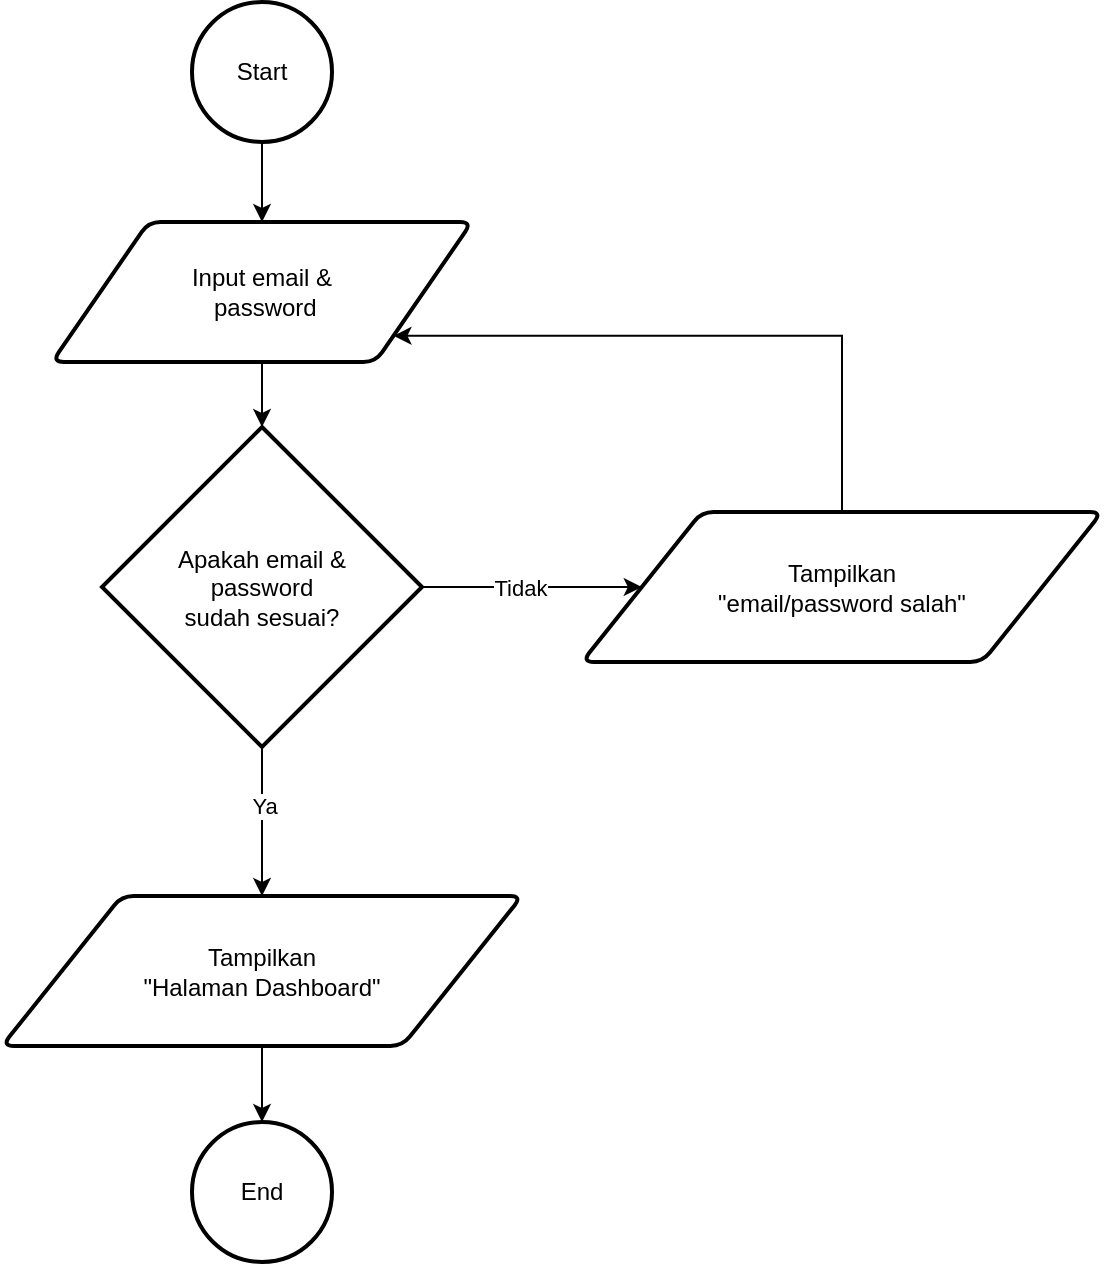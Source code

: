 <mxfile version="22.0.0" type="github" pages="3">
  <diagram name="Login" id="Pct-kdnEl-3eTzmWrIL7">
    <mxGraphModel dx="2607" dy="1311" grid="1" gridSize="10" guides="1" tooltips="1" connect="1" arrows="1" fold="1" page="1" pageScale="1" pageWidth="827" pageHeight="1169" math="0" shadow="0">
      <root>
        <mxCell id="0" />
        <mxCell id="1" parent="0" />
        <mxCell id="v4szhEZalX3MSaCU2B9a-26" style="edgeStyle=orthogonalEdgeStyle;rounded=0;orthogonalLoop=1;jettySize=auto;html=1;exitX=0.5;exitY=1;exitDx=0;exitDy=0;exitPerimeter=0;entryX=0.5;entryY=0;entryDx=0;entryDy=0;" edge="1" parent="1" source="v4szhEZalX3MSaCU2B9a-1" target="v4szhEZalX3MSaCU2B9a-18">
          <mxGeometry relative="1" as="geometry" />
        </mxCell>
        <mxCell id="v4szhEZalX3MSaCU2B9a-1" value="Start" style="strokeWidth=2;html=1;shape=mxgraph.flowchart.start_2;whiteSpace=wrap;" vertex="1" parent="1">
          <mxGeometry x="300" y="100" width="70" height="70" as="geometry" />
        </mxCell>
        <mxCell id="v4szhEZalX3MSaCU2B9a-18" value="Input email &amp;amp;&lt;br&gt;&amp;nbsp;password" style="shape=parallelogram;html=1;strokeWidth=2;perimeter=parallelogramPerimeter;whiteSpace=wrap;rounded=1;arcSize=12;size=0.23;" vertex="1" parent="1">
          <mxGeometry x="230" y="210" width="210" height="70" as="geometry" />
        </mxCell>
        <mxCell id="v4szhEZalX3MSaCU2B9a-24" style="edgeStyle=orthogonalEdgeStyle;rounded=0;orthogonalLoop=1;jettySize=auto;html=1;exitX=1;exitY=0.5;exitDx=0;exitDy=0;exitPerimeter=0;" edge="1" parent="1" source="v4szhEZalX3MSaCU2B9a-19" target="v4szhEZalX3MSaCU2B9a-23">
          <mxGeometry relative="1" as="geometry" />
        </mxCell>
        <mxCell id="v4szhEZalX3MSaCU2B9a-36" value="Tidak" style="edgeLabel;html=1;align=center;verticalAlign=middle;resizable=0;points=[];" vertex="1" connectable="0" parent="v4szhEZalX3MSaCU2B9a-24">
          <mxGeometry x="-0.106" relative="1" as="geometry">
            <mxPoint as="offset" />
          </mxGeometry>
        </mxCell>
        <mxCell id="v4szhEZalX3MSaCU2B9a-29" style="edgeStyle=orthogonalEdgeStyle;rounded=0;orthogonalLoop=1;jettySize=auto;html=1;exitX=0.5;exitY=1;exitDx=0;exitDy=0;exitPerimeter=0;" edge="1" parent="1" source="v4szhEZalX3MSaCU2B9a-19" target="v4szhEZalX3MSaCU2B9a-28">
          <mxGeometry relative="1" as="geometry" />
        </mxCell>
        <mxCell id="v4szhEZalX3MSaCU2B9a-37" value="Ya" style="edgeLabel;html=1;align=center;verticalAlign=middle;resizable=0;points=[];" vertex="1" connectable="0" parent="v4szhEZalX3MSaCU2B9a-29">
          <mxGeometry x="-0.202" y="1" relative="1" as="geometry">
            <mxPoint as="offset" />
          </mxGeometry>
        </mxCell>
        <mxCell id="v4szhEZalX3MSaCU2B9a-19" value="Apakah email &amp;amp; &lt;br&gt;password&lt;br&gt;sudah sesuai?" style="strokeWidth=2;html=1;shape=mxgraph.flowchart.decision;whiteSpace=wrap;" vertex="1" parent="1">
          <mxGeometry x="255" y="312.5" width="160" height="160" as="geometry" />
        </mxCell>
        <mxCell id="v4szhEZalX3MSaCU2B9a-35" style="edgeStyle=orthogonalEdgeStyle;rounded=0;orthogonalLoop=1;jettySize=auto;html=1;exitX=0.5;exitY=0;exitDx=0;exitDy=0;entryX=1;entryY=1;entryDx=0;entryDy=0;" edge="1" parent="1" source="v4szhEZalX3MSaCU2B9a-23" target="v4szhEZalX3MSaCU2B9a-18">
          <mxGeometry relative="1" as="geometry">
            <Array as="points">
              <mxPoint x="625" y="267" />
            </Array>
          </mxGeometry>
        </mxCell>
        <mxCell id="v4szhEZalX3MSaCU2B9a-23" value="Tampilkan&lt;br&gt;&quot;email/password salah&quot;" style="shape=parallelogram;html=1;strokeWidth=2;perimeter=parallelogramPerimeter;whiteSpace=wrap;rounded=1;arcSize=12;size=0.23;" vertex="1" parent="1">
          <mxGeometry x="495" y="355" width="260" height="75" as="geometry" />
        </mxCell>
        <mxCell id="v4szhEZalX3MSaCU2B9a-27" style="edgeStyle=orthogonalEdgeStyle;rounded=0;orthogonalLoop=1;jettySize=auto;html=1;exitX=0.5;exitY=1;exitDx=0;exitDy=0;entryX=0.5;entryY=0;entryDx=0;entryDy=0;entryPerimeter=0;" edge="1" parent="1" source="v4szhEZalX3MSaCU2B9a-18" target="v4szhEZalX3MSaCU2B9a-19">
          <mxGeometry relative="1" as="geometry" />
        </mxCell>
        <mxCell id="v4szhEZalX3MSaCU2B9a-28" value="Tampilkan&lt;br&gt;&quot;Halaman Dashboard&quot;" style="shape=parallelogram;html=1;strokeWidth=2;perimeter=parallelogramPerimeter;whiteSpace=wrap;rounded=1;arcSize=12;size=0.23;" vertex="1" parent="1">
          <mxGeometry x="205" y="547" width="260" height="75" as="geometry" />
        </mxCell>
        <mxCell id="v4szhEZalX3MSaCU2B9a-30" value="End" style="strokeWidth=2;html=1;shape=mxgraph.flowchart.start_2;whiteSpace=wrap;" vertex="1" parent="1">
          <mxGeometry x="300" y="660" width="70" height="70" as="geometry" />
        </mxCell>
        <mxCell id="v4szhEZalX3MSaCU2B9a-31" style="edgeStyle=orthogonalEdgeStyle;rounded=0;orthogonalLoop=1;jettySize=auto;html=1;exitX=0.5;exitY=1;exitDx=0;exitDy=0;entryX=0.5;entryY=0;entryDx=0;entryDy=0;entryPerimeter=0;" edge="1" parent="1" source="v4szhEZalX3MSaCU2B9a-28" target="v4szhEZalX3MSaCU2B9a-30">
          <mxGeometry relative="1" as="geometry" />
        </mxCell>
      </root>
    </mxGraphModel>
  </diagram>
  <diagram id="yA3hOOkCUoX-RkBq7uU2" name="add user">
    <mxGraphModel dx="2620" dy="901" grid="1" gridSize="10" guides="1" tooltips="1" connect="1" arrows="1" fold="1" page="1" pageScale="1" pageWidth="827" pageHeight="1169" math="0" shadow="0">
      <root>
        <mxCell id="0" />
        <mxCell id="1" parent="0" />
        <mxCell id="Gs2chqRxxH1ZMuPHuS1c-4" style="edgeStyle=orthogonalEdgeStyle;rounded=0;orthogonalLoop=1;jettySize=auto;html=1;exitX=0.5;exitY=1;exitDx=0;exitDy=0;exitPerimeter=0;entryX=0.5;entryY=0;entryDx=0;entryDy=0;" edge="1" parent="1" source="nkgs-coS_wQiwXNJ8Dgr-1" target="Gs2chqRxxH1ZMuPHuS1c-2">
          <mxGeometry relative="1" as="geometry" />
        </mxCell>
        <mxCell id="nkgs-coS_wQiwXNJ8Dgr-1" value="Start" style="strokeWidth=2;html=1;shape=mxgraph.flowchart.start_2;whiteSpace=wrap;" vertex="1" parent="1">
          <mxGeometry x="-530" y="80" width="100" height="100" as="geometry" />
        </mxCell>
        <mxCell id="nkgs-coS_wQiwXNJ8Dgr-8" style="edgeStyle=orthogonalEdgeStyle;rounded=0;orthogonalLoop=1;jettySize=auto;html=1;exitX=0.5;exitY=1;exitDx=0;exitDy=0;exitPerimeter=0;entryX=0.5;entryY=0;entryDx=0;entryDy=0;" edge="1" parent="1" source="nkgs-coS_wQiwXNJ8Dgr-5" target="nkgs-coS_wQiwXNJ8Dgr-7">
          <mxGeometry relative="1" as="geometry" />
        </mxCell>
        <mxCell id="nkgs-coS_wQiwXNJ8Dgr-9" value="Yes" style="edgeLabel;html=1;align=center;verticalAlign=middle;resizable=0;points=[];" vertex="1" connectable="0" parent="nkgs-coS_wQiwXNJ8Dgr-8">
          <mxGeometry x="-0.24" relative="1" as="geometry">
            <mxPoint as="offset" />
          </mxGeometry>
        </mxCell>
        <mxCell id="nkgs-coS_wQiwXNJ8Dgr-5" value="Validasi &lt;br&gt;ketentuan&amp;nbsp;&lt;br&gt;inputan" style="strokeWidth=2;html=1;shape=mxgraph.flowchart.decision;whiteSpace=wrap;" vertex="1" parent="1">
          <mxGeometry x="-539.99" y="430" width="120" height="120" as="geometry" />
        </mxCell>
        <mxCell id="nkgs-coS_wQiwXNJ8Dgr-7" value="Simpan &amp;amp; update data user baru ke db" style="rounded=1;whiteSpace=wrap;html=1;absoluteArcSize=1;arcSize=14;strokeWidth=2;" vertex="1" parent="1">
          <mxGeometry x="-544.21" y="600" width="128.44" height="70" as="geometry" />
        </mxCell>
        <mxCell id="Gs2chqRxxH1ZMuPHuS1c-1" value="Input&amp;nbsp; Username,email &amp;amp; password" style="html=1;strokeWidth=2;shape=manualInput;whiteSpace=wrap;rounded=1;size=26;arcSize=11;" vertex="1" parent="1">
          <mxGeometry x="-546.66" y="310" width="133.33" height="80" as="geometry" />
        </mxCell>
        <mxCell id="Gs2chqRxxH1ZMuPHuS1c-2" value="Tampilkan Menu &lt;br&gt;Tambah User" style="shape=parallelogram;html=1;strokeWidth=2;perimeter=parallelogramPerimeter;whiteSpace=wrap;rounded=1;arcSize=12;size=0.23;" vertex="1" parent="1">
          <mxGeometry x="-560" y="210" width="160" height="70" as="geometry" />
        </mxCell>
        <mxCell id="Gs2chqRxxH1ZMuPHuS1c-6" style="edgeStyle=orthogonalEdgeStyle;rounded=0;orthogonalLoop=1;jettySize=auto;html=1;exitX=0.5;exitY=1;exitDx=0;exitDy=0;entryX=0.505;entryY=0.114;entryDx=0;entryDy=0;entryPerimeter=0;" edge="1" parent="1" source="Gs2chqRxxH1ZMuPHuS1c-2" target="Gs2chqRxxH1ZMuPHuS1c-1">
          <mxGeometry relative="1" as="geometry" />
        </mxCell>
        <mxCell id="Gs2chqRxxH1ZMuPHuS1c-7" style="edgeStyle=orthogonalEdgeStyle;rounded=0;orthogonalLoop=1;jettySize=auto;html=1;exitX=0.5;exitY=1;exitDx=0;exitDy=0;entryX=0.5;entryY=0;entryDx=0;entryDy=0;entryPerimeter=0;" edge="1" parent="1" source="Gs2chqRxxH1ZMuPHuS1c-1" target="nkgs-coS_wQiwXNJ8Dgr-5">
          <mxGeometry relative="1" as="geometry" />
        </mxCell>
        <mxCell id="Gs2chqRxxH1ZMuPHuS1c-9" style="edgeStyle=orthogonalEdgeStyle;rounded=0;orthogonalLoop=1;jettySize=auto;html=1;exitX=0;exitY=0.5;exitDx=0;exitDy=0;exitPerimeter=0;entryX=-0.001;entryY=0.615;entryDx=0;entryDy=0;entryPerimeter=0;" edge="1" parent="1" source="nkgs-coS_wQiwXNJ8Dgr-5" target="Gs2chqRxxH1ZMuPHuS1c-1">
          <mxGeometry relative="1" as="geometry">
            <Array as="points">
              <mxPoint x="-580" y="490" />
              <mxPoint x="-580" y="359" />
            </Array>
          </mxGeometry>
        </mxCell>
        <mxCell id="Gs2chqRxxH1ZMuPHuS1c-10" value="Tidak" style="edgeLabel;html=1;align=center;verticalAlign=middle;resizable=0;points=[];" vertex="1" connectable="0" parent="Gs2chqRxxH1ZMuPHuS1c-9">
          <mxGeometry x="0.037" relative="1" as="geometry">
            <mxPoint as="offset" />
          </mxGeometry>
        </mxCell>
      </root>
    </mxGraphModel>
  </diagram>
  <diagram name="edit user" id="jImwTKAZY2ctJeN7RlLH">
    <mxGraphModel dx="1816" dy="1666" grid="1" gridSize="10" guides="1" tooltips="1" connect="1" arrows="1" fold="1" page="1" pageScale="1" pageWidth="827" pageHeight="1169" math="0" shadow="0">
      <root>
        <mxCell id="ZfgI-PrKVgzQKCkMdWKN-0" />
        <mxCell id="ZfgI-PrKVgzQKCkMdWKN-1" parent="ZfgI-PrKVgzQKCkMdWKN-0" />
        <mxCell id="ZfgI-PrKVgzQKCkMdWKN-2" style="edgeStyle=orthogonalEdgeStyle;rounded=0;orthogonalLoop=1;jettySize=auto;html=1;exitX=0.5;exitY=1;exitDx=0;exitDy=0;exitPerimeter=0;entryX=0.5;entryY=0;entryDx=0;entryDy=0;" edge="1" parent="ZfgI-PrKVgzQKCkMdWKN-1" source="ZfgI-PrKVgzQKCkMdWKN-3" target="ZfgI-PrKVgzQKCkMdWKN-9">
          <mxGeometry relative="1" as="geometry" />
        </mxCell>
        <mxCell id="ZfgI-PrKVgzQKCkMdWKN-3" value="Start" style="strokeWidth=2;html=1;shape=mxgraph.flowchart.start_2;whiteSpace=wrap;" vertex="1" parent="ZfgI-PrKVgzQKCkMdWKN-1">
          <mxGeometry x="-490" y="-150" width="100" height="100" as="geometry" />
        </mxCell>
        <mxCell id="ZfgI-PrKVgzQKCkMdWKN-4" style="edgeStyle=orthogonalEdgeStyle;rounded=0;orthogonalLoop=1;jettySize=auto;html=1;exitX=0.5;exitY=1;exitDx=0;exitDy=0;exitPerimeter=0;entryX=0.5;entryY=0;entryDx=0;entryDy=0;" edge="1" parent="ZfgI-PrKVgzQKCkMdWKN-1" source="ZfgI-PrKVgzQKCkMdWKN-6" target="ZfgI-PrKVgzQKCkMdWKN-7">
          <mxGeometry relative="1" as="geometry" />
        </mxCell>
        <mxCell id="ZfgI-PrKVgzQKCkMdWKN-5" value="Yes" style="edgeLabel;html=1;align=center;verticalAlign=middle;resizable=0;points=[];" vertex="1" connectable="0" parent="ZfgI-PrKVgzQKCkMdWKN-4">
          <mxGeometry x="-0.24" relative="1" as="geometry">
            <mxPoint as="offset" />
          </mxGeometry>
        </mxCell>
        <mxCell id="ZfgI-PrKVgzQKCkMdWKN-6" value="Validasi &lt;br&gt;ketentuan&amp;nbsp;&lt;br&gt;inputan" style="strokeWidth=2;html=1;shape=mxgraph.flowchart.decision;whiteSpace=wrap;" vertex="1" parent="ZfgI-PrKVgzQKCkMdWKN-1">
          <mxGeometry x="-542.43" y="540" width="120" height="120" as="geometry" />
        </mxCell>
        <mxCell id="ZfgI-PrKVgzQKCkMdWKN-7" value="Simpan &amp;amp; update data user baru ke db" style="rounded=1;whiteSpace=wrap;html=1;absoluteArcSize=1;arcSize=14;strokeWidth=2;" vertex="1" parent="ZfgI-PrKVgzQKCkMdWKN-1">
          <mxGeometry x="-546.65" y="710" width="128.44" height="70" as="geometry" />
        </mxCell>
        <mxCell id="ZfgI-PrKVgzQKCkMdWKN-8" value="Input&amp;nbsp; Username,email &amp;amp; password" style="html=1;strokeWidth=2;shape=manualInput;whiteSpace=wrap;rounded=1;size=26;arcSize=11;" vertex="1" parent="ZfgI-PrKVgzQKCkMdWKN-1">
          <mxGeometry x="-549.1" y="420" width="133.33" height="80" as="geometry" />
        </mxCell>
        <mxCell id="ZfgI-PrKVgzQKCkMdWKN-9" value="Tampilkan Menu &lt;br&gt;User" style="shape=parallelogram;html=1;strokeWidth=2;perimeter=parallelogramPerimeter;whiteSpace=wrap;rounded=1;arcSize=12;size=0.23;" vertex="1" parent="ZfgI-PrKVgzQKCkMdWKN-1">
          <mxGeometry x="-520" y="-20" width="160" height="70" as="geometry" />
        </mxCell>
        <mxCell id="ZfgI-PrKVgzQKCkMdWKN-11" style="edgeStyle=orthogonalEdgeStyle;rounded=0;orthogonalLoop=1;jettySize=auto;html=1;exitX=0.5;exitY=1;exitDx=0;exitDy=0;entryX=0.5;entryY=0;entryDx=0;entryDy=0;entryPerimeter=0;" edge="1" parent="ZfgI-PrKVgzQKCkMdWKN-1" source="ZfgI-PrKVgzQKCkMdWKN-8" target="ZfgI-PrKVgzQKCkMdWKN-6">
          <mxGeometry relative="1" as="geometry" />
        </mxCell>
        <mxCell id="ZfgI-PrKVgzQKCkMdWKN-12" style="edgeStyle=orthogonalEdgeStyle;rounded=0;orthogonalLoop=1;jettySize=auto;html=1;exitX=0;exitY=0.5;exitDx=0;exitDy=0;exitPerimeter=0;entryX=-0.001;entryY=0.615;entryDx=0;entryDy=0;entryPerimeter=0;" edge="1" parent="ZfgI-PrKVgzQKCkMdWKN-1" source="ZfgI-PrKVgzQKCkMdWKN-6" target="ZfgI-PrKVgzQKCkMdWKN-8">
          <mxGeometry relative="1" as="geometry">
            <Array as="points">
              <mxPoint x="-582.44" y="600" />
              <mxPoint x="-582.44" y="469" />
            </Array>
          </mxGeometry>
        </mxCell>
        <mxCell id="ZfgI-PrKVgzQKCkMdWKN-13" value="Tidak" style="edgeLabel;html=1;align=center;verticalAlign=middle;resizable=0;points=[];" vertex="1" connectable="0" parent="ZfgI-PrKVgzQKCkMdWKN-12">
          <mxGeometry x="0.037" relative="1" as="geometry">
            <mxPoint as="offset" />
          </mxGeometry>
        </mxCell>
        <mxCell id="cCCSfm1Gq6lAZeo916pT-0" value="Iinput&amp;nbsp; user yang diedit berdasarkan id" style="html=1;strokeWidth=2;shape=manualInput;whiteSpace=wrap;rounded=1;size=26;arcSize=11;" vertex="1" parent="ZfgI-PrKVgzQKCkMdWKN-1">
          <mxGeometry x="-542.43" y="180" width="133.33" height="80" as="geometry" />
        </mxCell>
        <mxCell id="cCCSfm1Gq6lAZeo916pT-4" style="edgeStyle=orthogonalEdgeStyle;rounded=0;orthogonalLoop=1;jettySize=auto;html=1;exitX=0.5;exitY=1;exitDx=0;exitDy=0;" edge="1" parent="ZfgI-PrKVgzQKCkMdWKN-1" source="cCCSfm1Gq6lAZeo916pT-1" target="ZfgI-PrKVgzQKCkMdWKN-8">
          <mxGeometry relative="1" as="geometry" />
        </mxCell>
        <mxCell id="cCCSfm1Gq6lAZeo916pT-1" value="Tampilkan Form&lt;br&gt;Edit User" style="shape=parallelogram;html=1;strokeWidth=2;perimeter=parallelogramPerimeter;whiteSpace=wrap;rounded=1;arcSize=12;size=0.23;" vertex="1" parent="ZfgI-PrKVgzQKCkMdWKN-1">
          <mxGeometry x="-562.43" y="310" width="160" height="70" as="geometry" />
        </mxCell>
        <mxCell id="cCCSfm1Gq6lAZeo916pT-5" style="edgeStyle=orthogonalEdgeStyle;rounded=0;orthogonalLoop=1;jettySize=auto;html=1;exitX=0.5;exitY=1;exitDx=0;exitDy=0;entryX=0.54;entryY=-0.044;entryDx=0;entryDy=0;entryPerimeter=0;" edge="1" parent="ZfgI-PrKVgzQKCkMdWKN-1" source="cCCSfm1Gq6lAZeo916pT-0" target="cCCSfm1Gq6lAZeo916pT-1">
          <mxGeometry relative="1" as="geometry" />
        </mxCell>
      </root>
    </mxGraphModel>
  </diagram>
</mxfile>
